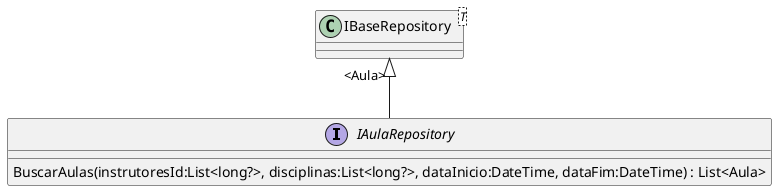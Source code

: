 @startuml
interface IAulaRepository {
    BuscarAulas(instrutoresId:List<long?>, disciplinas:List<long?>, dataInicio:DateTime, dataFim:DateTime) : List<Aula>
}
class "IBaseRepository"<T> {
}
"IBaseRepository" "<Aula>" <|-- IAulaRepository
@enduml
